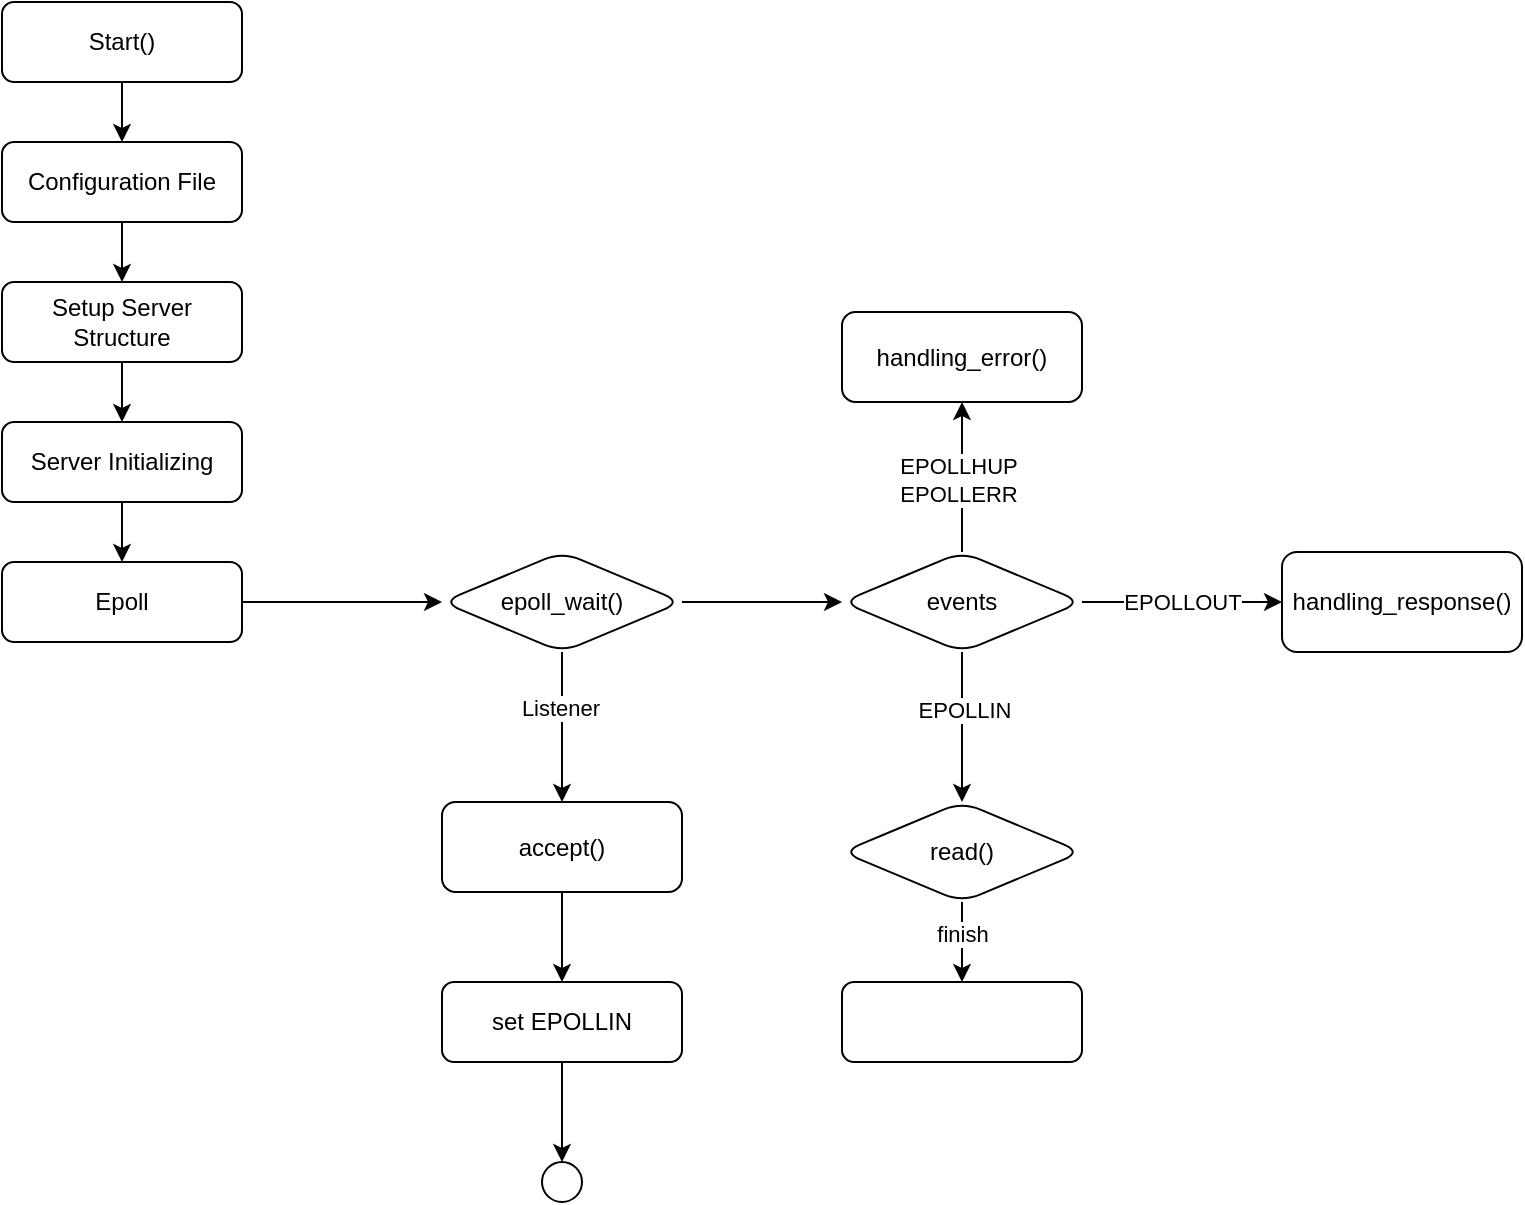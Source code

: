 <mxfile version="22.1.11" type="github">
  <diagram id="C5RBs43oDa-KdzZeNtuy" name="Page-1">
    <mxGraphModel dx="702" dy="405" grid="1" gridSize="10" guides="1" tooltips="1" connect="1" arrows="1" fold="1" page="1" pageScale="1" pageWidth="1169" pageHeight="827" math="0" shadow="0">
      <root>
        <mxCell id="WIyWlLk6GJQsqaUBKTNV-0" />
        <mxCell id="WIyWlLk6GJQsqaUBKTNV-1" parent="WIyWlLk6GJQsqaUBKTNV-0" />
        <mxCell id="yXXLYNOuBSX8wuwPwn-O-1" value="" style="edgeStyle=orthogonalEdgeStyle;rounded=0;orthogonalLoop=1;jettySize=auto;html=1;" edge="1" parent="WIyWlLk6GJQsqaUBKTNV-1" source="WIyWlLk6GJQsqaUBKTNV-3" target="yXXLYNOuBSX8wuwPwn-O-0">
          <mxGeometry relative="1" as="geometry" />
        </mxCell>
        <mxCell id="WIyWlLk6GJQsqaUBKTNV-3" value="Start()" style="rounded=1;whiteSpace=wrap;html=1;fontSize=12;glass=0;strokeWidth=1;shadow=0;" parent="WIyWlLk6GJQsqaUBKTNV-1" vertex="1">
          <mxGeometry x="90" y="30" width="120" height="40" as="geometry" />
        </mxCell>
        <mxCell id="yXXLYNOuBSX8wuwPwn-O-3" value="" style="edgeStyle=orthogonalEdgeStyle;rounded=0;orthogonalLoop=1;jettySize=auto;html=1;" edge="1" parent="WIyWlLk6GJQsqaUBKTNV-1" source="yXXLYNOuBSX8wuwPwn-O-0" target="yXXLYNOuBSX8wuwPwn-O-2">
          <mxGeometry relative="1" as="geometry" />
        </mxCell>
        <mxCell id="yXXLYNOuBSX8wuwPwn-O-0" value="Configuration File" style="whiteSpace=wrap;html=1;rounded=1;glass=0;strokeWidth=1;shadow=0;" vertex="1" parent="WIyWlLk6GJQsqaUBKTNV-1">
          <mxGeometry x="90" y="100" width="120" height="40" as="geometry" />
        </mxCell>
        <mxCell id="yXXLYNOuBSX8wuwPwn-O-5" value="" style="edgeStyle=orthogonalEdgeStyle;rounded=0;orthogonalLoop=1;jettySize=auto;html=1;" edge="1" parent="WIyWlLk6GJQsqaUBKTNV-1" source="yXXLYNOuBSX8wuwPwn-O-2" target="yXXLYNOuBSX8wuwPwn-O-4">
          <mxGeometry relative="1" as="geometry" />
        </mxCell>
        <mxCell id="yXXLYNOuBSX8wuwPwn-O-2" value="Setup Server Structure" style="whiteSpace=wrap;html=1;rounded=1;glass=0;strokeWidth=1;shadow=0;" vertex="1" parent="WIyWlLk6GJQsqaUBKTNV-1">
          <mxGeometry x="90" y="170" width="120" height="40" as="geometry" />
        </mxCell>
        <mxCell id="yXXLYNOuBSX8wuwPwn-O-7" value="" style="edgeStyle=orthogonalEdgeStyle;rounded=0;orthogonalLoop=1;jettySize=auto;html=1;" edge="1" parent="WIyWlLk6GJQsqaUBKTNV-1" source="yXXLYNOuBSX8wuwPwn-O-4" target="yXXLYNOuBSX8wuwPwn-O-6">
          <mxGeometry relative="1" as="geometry" />
        </mxCell>
        <mxCell id="yXXLYNOuBSX8wuwPwn-O-4" value="Server Initializing" style="whiteSpace=wrap;html=1;rounded=1;glass=0;strokeWidth=1;shadow=0;" vertex="1" parent="WIyWlLk6GJQsqaUBKTNV-1">
          <mxGeometry x="90" y="240" width="120" height="40" as="geometry" />
        </mxCell>
        <mxCell id="yXXLYNOuBSX8wuwPwn-O-10" value="" style="edgeStyle=orthogonalEdgeStyle;rounded=0;orthogonalLoop=1;jettySize=auto;html=1;" edge="1" parent="WIyWlLk6GJQsqaUBKTNV-1" source="yXXLYNOuBSX8wuwPwn-O-6" target="yXXLYNOuBSX8wuwPwn-O-9">
          <mxGeometry relative="1" as="geometry" />
        </mxCell>
        <mxCell id="yXXLYNOuBSX8wuwPwn-O-6" value="Epoll" style="whiteSpace=wrap;html=1;rounded=1;glass=0;strokeWidth=1;shadow=0;" vertex="1" parent="WIyWlLk6GJQsqaUBKTNV-1">
          <mxGeometry x="90" y="310" width="120" height="40" as="geometry" />
        </mxCell>
        <mxCell id="yXXLYNOuBSX8wuwPwn-O-14" value="" style="edgeStyle=orthogonalEdgeStyle;rounded=0;orthogonalLoop=1;jettySize=auto;html=1;" edge="1" parent="WIyWlLk6GJQsqaUBKTNV-1" source="yXXLYNOuBSX8wuwPwn-O-9" target="yXXLYNOuBSX8wuwPwn-O-13">
          <mxGeometry relative="1" as="geometry" />
        </mxCell>
        <mxCell id="yXXLYNOuBSX8wuwPwn-O-15" value="Listener" style="edgeLabel;html=1;align=center;verticalAlign=middle;resizable=0;points=[];" vertex="1" connectable="0" parent="yXXLYNOuBSX8wuwPwn-O-14">
          <mxGeometry x="-0.247" y="-1" relative="1" as="geometry">
            <mxPoint as="offset" />
          </mxGeometry>
        </mxCell>
        <mxCell id="yXXLYNOuBSX8wuwPwn-O-17" value="" style="edgeStyle=orthogonalEdgeStyle;rounded=0;orthogonalLoop=1;jettySize=auto;html=1;" edge="1" parent="WIyWlLk6GJQsqaUBKTNV-1" source="yXXLYNOuBSX8wuwPwn-O-9" target="yXXLYNOuBSX8wuwPwn-O-16">
          <mxGeometry relative="1" as="geometry" />
        </mxCell>
        <mxCell id="yXXLYNOuBSX8wuwPwn-O-9" value="epoll_wait()" style="rhombus;whiteSpace=wrap;html=1;rounded=1;glass=0;strokeWidth=1;shadow=0;" vertex="1" parent="WIyWlLk6GJQsqaUBKTNV-1">
          <mxGeometry x="310" y="305" width="120" height="50" as="geometry" />
        </mxCell>
        <mxCell id="yXXLYNOuBSX8wuwPwn-O-27" value="" style="edgeStyle=orthogonalEdgeStyle;rounded=0;orthogonalLoop=1;jettySize=auto;html=1;" edge="1" parent="WIyWlLk6GJQsqaUBKTNV-1" source="yXXLYNOuBSX8wuwPwn-O-13" target="yXXLYNOuBSX8wuwPwn-O-26">
          <mxGeometry relative="1" as="geometry" />
        </mxCell>
        <mxCell id="yXXLYNOuBSX8wuwPwn-O-13" value="accept()" style="whiteSpace=wrap;html=1;rounded=1;glass=0;strokeWidth=1;shadow=0;" vertex="1" parent="WIyWlLk6GJQsqaUBKTNV-1">
          <mxGeometry x="310" y="430" width="120" height="45" as="geometry" />
        </mxCell>
        <mxCell id="yXXLYNOuBSX8wuwPwn-O-19" value="" style="edgeStyle=orthogonalEdgeStyle;rounded=0;orthogonalLoop=1;jettySize=auto;html=1;" edge="1" parent="WIyWlLk6GJQsqaUBKTNV-1" source="yXXLYNOuBSX8wuwPwn-O-16">
          <mxGeometry relative="1" as="geometry">
            <mxPoint x="570" y="430" as="targetPoint" />
          </mxGeometry>
        </mxCell>
        <mxCell id="yXXLYNOuBSX8wuwPwn-O-20" value="EPOLLIN" style="edgeLabel;html=1;align=center;verticalAlign=middle;resizable=0;points=[];" vertex="1" connectable="0" parent="yXXLYNOuBSX8wuwPwn-O-19">
          <mxGeometry x="-0.247" y="1" relative="1" as="geometry">
            <mxPoint as="offset" />
          </mxGeometry>
        </mxCell>
        <mxCell id="yXXLYNOuBSX8wuwPwn-O-22" value="EPOLLOUT" style="edgeStyle=orthogonalEdgeStyle;rounded=0;orthogonalLoop=1;jettySize=auto;html=1;" edge="1" parent="WIyWlLk6GJQsqaUBKTNV-1" source="yXXLYNOuBSX8wuwPwn-O-16" target="yXXLYNOuBSX8wuwPwn-O-21">
          <mxGeometry relative="1" as="geometry" />
        </mxCell>
        <mxCell id="yXXLYNOuBSX8wuwPwn-O-24" value="" style="edgeStyle=orthogonalEdgeStyle;rounded=0;orthogonalLoop=1;jettySize=auto;html=1;" edge="1" parent="WIyWlLk6GJQsqaUBKTNV-1" source="yXXLYNOuBSX8wuwPwn-O-16" target="yXXLYNOuBSX8wuwPwn-O-23">
          <mxGeometry relative="1" as="geometry" />
        </mxCell>
        <mxCell id="yXXLYNOuBSX8wuwPwn-O-25" value="EPOLLHUP&lt;br&gt;EPOLLERR" style="edgeLabel;html=1;align=center;verticalAlign=middle;resizable=0;points=[];" vertex="1" connectable="0" parent="yXXLYNOuBSX8wuwPwn-O-24">
          <mxGeometry x="-0.041" y="2" relative="1" as="geometry">
            <mxPoint as="offset" />
          </mxGeometry>
        </mxCell>
        <mxCell id="yXXLYNOuBSX8wuwPwn-O-16" value="events" style="rhombus;whiteSpace=wrap;html=1;rounded=1;glass=0;strokeWidth=1;shadow=0;" vertex="1" parent="WIyWlLk6GJQsqaUBKTNV-1">
          <mxGeometry x="510" y="305" width="120" height="50" as="geometry" />
        </mxCell>
        <mxCell id="yXXLYNOuBSX8wuwPwn-O-21" value="handling_response()" style="whiteSpace=wrap;html=1;rounded=1;glass=0;strokeWidth=1;shadow=0;" vertex="1" parent="WIyWlLk6GJQsqaUBKTNV-1">
          <mxGeometry x="730" y="305" width="120" height="50" as="geometry" />
        </mxCell>
        <mxCell id="yXXLYNOuBSX8wuwPwn-O-23" value="handling_error()" style="whiteSpace=wrap;html=1;rounded=1;glass=0;strokeWidth=1;shadow=0;" vertex="1" parent="WIyWlLk6GJQsqaUBKTNV-1">
          <mxGeometry x="510" y="185" width="120" height="45" as="geometry" />
        </mxCell>
        <mxCell id="yXXLYNOuBSX8wuwPwn-O-29" value="" style="edgeStyle=orthogonalEdgeStyle;rounded=0;orthogonalLoop=1;jettySize=auto;html=1;" edge="1" parent="WIyWlLk6GJQsqaUBKTNV-1" source="yXXLYNOuBSX8wuwPwn-O-26" target="yXXLYNOuBSX8wuwPwn-O-28">
          <mxGeometry relative="1" as="geometry" />
        </mxCell>
        <mxCell id="yXXLYNOuBSX8wuwPwn-O-26" value="set EPOLLIN" style="whiteSpace=wrap;html=1;rounded=1;glass=0;strokeWidth=1;shadow=0;" vertex="1" parent="WIyWlLk6GJQsqaUBKTNV-1">
          <mxGeometry x="310" y="520" width="120" height="40" as="geometry" />
        </mxCell>
        <mxCell id="yXXLYNOuBSX8wuwPwn-O-28" value="" style="ellipse;whiteSpace=wrap;html=1;rounded=1;glass=0;strokeWidth=1;shadow=0;" vertex="1" parent="WIyWlLk6GJQsqaUBKTNV-1">
          <mxGeometry x="360" y="610" width="20" height="20" as="geometry" />
        </mxCell>
        <mxCell id="yXXLYNOuBSX8wuwPwn-O-35" value="" style="edgeStyle=orthogonalEdgeStyle;rounded=0;orthogonalLoop=1;jettySize=auto;html=1;" edge="1" parent="WIyWlLk6GJQsqaUBKTNV-1" source="yXXLYNOuBSX8wuwPwn-O-32" target="yXXLYNOuBSX8wuwPwn-O-34">
          <mxGeometry relative="1" as="geometry" />
        </mxCell>
        <mxCell id="yXXLYNOuBSX8wuwPwn-O-40" value="finish" style="edgeLabel;html=1;align=center;verticalAlign=middle;resizable=0;points=[];" vertex="1" connectable="0" parent="yXXLYNOuBSX8wuwPwn-O-35">
          <mxGeometry x="-0.088" relative="1" as="geometry">
            <mxPoint y="-2" as="offset" />
          </mxGeometry>
        </mxCell>
        <mxCell id="yXXLYNOuBSX8wuwPwn-O-32" value="read()" style="rhombus;whiteSpace=wrap;html=1;rounded=1;glass=0;strokeWidth=1;shadow=0;" vertex="1" parent="WIyWlLk6GJQsqaUBKTNV-1">
          <mxGeometry x="510" y="430" width="120" height="50" as="geometry" />
        </mxCell>
        <mxCell id="yXXLYNOuBSX8wuwPwn-O-34" value="" style="whiteSpace=wrap;html=1;rounded=1;glass=0;strokeWidth=1;shadow=0;" vertex="1" parent="WIyWlLk6GJQsqaUBKTNV-1">
          <mxGeometry x="510" y="520" width="120" height="40" as="geometry" />
        </mxCell>
      </root>
    </mxGraphModel>
  </diagram>
</mxfile>
